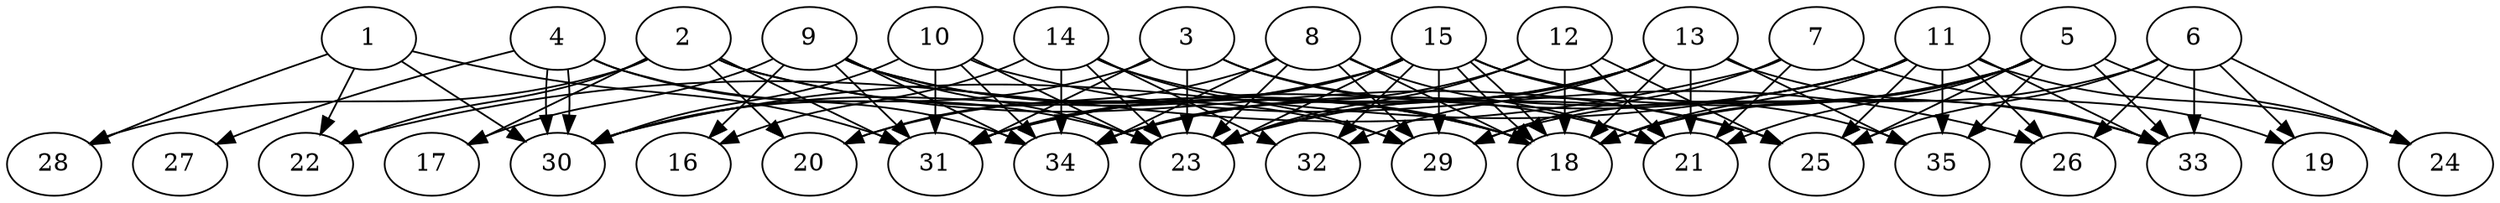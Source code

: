 // DAG automatically generated by daggen at Thu Oct  3 14:05:36 2019
// ./daggen --dot -n 35 --ccr 0.5 --fat 0.9 --regular 0.5 --density 0.7 --mindata 5242880 --maxdata 52428800 
digraph G {
  1 [size="70371328", alpha="0.17", expect_size="35185664"] 
  1 -> 22 [size ="35185664"]
  1 -> 28 [size ="35185664"]
  1 -> 30 [size ="35185664"]
  1 -> 31 [size ="35185664"]
  2 [size="79544320", alpha="0.15", expect_size="39772160"] 
  2 -> 17 [size ="39772160"]
  2 -> 18 [size ="39772160"]
  2 -> 20 [size ="39772160"]
  2 -> 22 [size ="39772160"]
  2 -> 25 [size ="39772160"]
  2 -> 28 [size ="39772160"]
  2 -> 31 [size ="39772160"]
  3 [size="97036288", alpha="0.18", expect_size="48518144"] 
  3 -> 21 [size ="48518144"]
  3 -> 23 [size ="48518144"]
  3 -> 25 [size ="48518144"]
  3 -> 30 [size ="48518144"]
  3 -> 31 [size ="48518144"]
  4 [size="60897280", alpha="0.17", expect_size="30448640"] 
  4 -> 23 [size ="30448640"]
  4 -> 27 [size ="30448640"]
  4 -> 30 [size ="30448640"]
  4 -> 30 [size ="30448640"]
  4 -> 34 [size ="30448640"]
  5 [size="20736000", alpha="0.20", expect_size="10368000"] 
  5 -> 18 [size ="10368000"]
  5 -> 21 [size ="10368000"]
  5 -> 23 [size ="10368000"]
  5 -> 24 [size ="10368000"]
  5 -> 25 [size ="10368000"]
  5 -> 29 [size ="10368000"]
  5 -> 33 [size ="10368000"]
  5 -> 35 [size ="10368000"]
  6 [size="22087680", alpha="0.03", expect_size="11043840"] 
  6 -> 18 [size ="11043840"]
  6 -> 19 [size ="11043840"]
  6 -> 24 [size ="11043840"]
  6 -> 25 [size ="11043840"]
  6 -> 26 [size ="11043840"]
  6 -> 33 [size ="11043840"]
  7 [size="71927808", alpha="0.01", expect_size="35963904"] 
  7 -> 19 [size ="35963904"]
  7 -> 21 [size ="35963904"]
  7 -> 22 [size ="35963904"]
  7 -> 29 [size ="35963904"]
  8 [size="25772032", alpha="0.02", expect_size="12886016"] 
  8 -> 18 [size ="12886016"]
  8 -> 20 [size ="12886016"]
  8 -> 21 [size ="12886016"]
  8 -> 23 [size ="12886016"]
  8 -> 29 [size ="12886016"]
  8 -> 34 [size ="12886016"]
  9 [size="17739776", alpha="0.13", expect_size="8869888"] 
  9 -> 16 [size ="8869888"]
  9 -> 17 [size ="8869888"]
  9 -> 18 [size ="8869888"]
  9 -> 23 [size ="8869888"]
  9 -> 29 [size ="8869888"]
  9 -> 31 [size ="8869888"]
  9 -> 34 [size ="8869888"]
  10 [size="37275648", alpha="0.16", expect_size="18637824"] 
  10 -> 23 [size ="18637824"]
  10 -> 26 [size ="18637824"]
  10 -> 30 [size ="18637824"]
  10 -> 31 [size ="18637824"]
  10 -> 34 [size ="18637824"]
  11 [size="18880512", alpha="0.18", expect_size="9440256"] 
  11 -> 18 [size ="9440256"]
  11 -> 24 [size ="9440256"]
  11 -> 25 [size ="9440256"]
  11 -> 26 [size ="9440256"]
  11 -> 30 [size ="9440256"]
  11 -> 31 [size ="9440256"]
  11 -> 33 [size ="9440256"]
  11 -> 34 [size ="9440256"]
  11 -> 35 [size ="9440256"]
  12 [size="100274176", alpha="0.14", expect_size="50137088"] 
  12 -> 18 [size ="50137088"]
  12 -> 21 [size ="50137088"]
  12 -> 23 [size ="50137088"]
  12 -> 25 [size ="50137088"]
  12 -> 34 [size ="50137088"]
  13 [size="75114496", alpha="0.18", expect_size="37557248"] 
  13 -> 18 [size ="37557248"]
  13 -> 21 [size ="37557248"]
  13 -> 23 [size ="37557248"]
  13 -> 31 [size ="37557248"]
  13 -> 32 [size ="37557248"]
  13 -> 33 [size ="37557248"]
  13 -> 34 [size ="37557248"]
  13 -> 35 [size ="37557248"]
  14 [size="65253376", alpha="0.01", expect_size="32626688"] 
  14 -> 16 [size ="32626688"]
  14 -> 18 [size ="32626688"]
  14 -> 23 [size ="32626688"]
  14 -> 29 [size ="32626688"]
  14 -> 32 [size ="32626688"]
  14 -> 34 [size ="32626688"]
  15 [size="50053120", alpha="0.04", expect_size="25026560"] 
  15 -> 18 [size ="25026560"]
  15 -> 18 [size ="25026560"]
  15 -> 20 [size ="25026560"]
  15 -> 23 [size ="25026560"]
  15 -> 29 [size ="25026560"]
  15 -> 30 [size ="25026560"]
  15 -> 31 [size ="25026560"]
  15 -> 32 [size ="25026560"]
  15 -> 33 [size ="25026560"]
  15 -> 35 [size ="25026560"]
  16 [size="49664000", alpha="0.13", expect_size="24832000"] 
  17 [size="62865408", alpha="0.16", expect_size="31432704"] 
  18 [size="67719168", alpha="0.13", expect_size="33859584"] 
  19 [size="77963264", alpha="0.12", expect_size="38981632"] 
  20 [size="45617152", alpha="0.10", expect_size="22808576"] 
  21 [size="28940288", alpha="0.00", expect_size="14470144"] 
  22 [size="19597312", alpha="0.05", expect_size="9798656"] 
  23 [size="85940224", alpha="0.09", expect_size="42970112"] 
  24 [size="78862336", alpha="0.03", expect_size="39431168"] 
  25 [size="85223424", alpha="0.19", expect_size="42611712"] 
  26 [size="10975232", alpha="0.18", expect_size="5487616"] 
  27 [size="70612992", alpha="0.09", expect_size="35306496"] 
  28 [size="51107840", alpha="0.04", expect_size="25553920"] 
  29 [size="18024448", alpha="0.00", expect_size="9012224"] 
  30 [size="76802048", alpha="0.03", expect_size="38401024"] 
  31 [size="30081024", alpha="0.06", expect_size="15040512"] 
  32 [size="32118784", alpha="0.09", expect_size="16059392"] 
  33 [size="57602048", alpha="0.06", expect_size="28801024"] 
  34 [size="98711552", alpha="0.14", expect_size="49355776"] 
  35 [size="17115136", alpha="0.11", expect_size="8557568"] 
}
